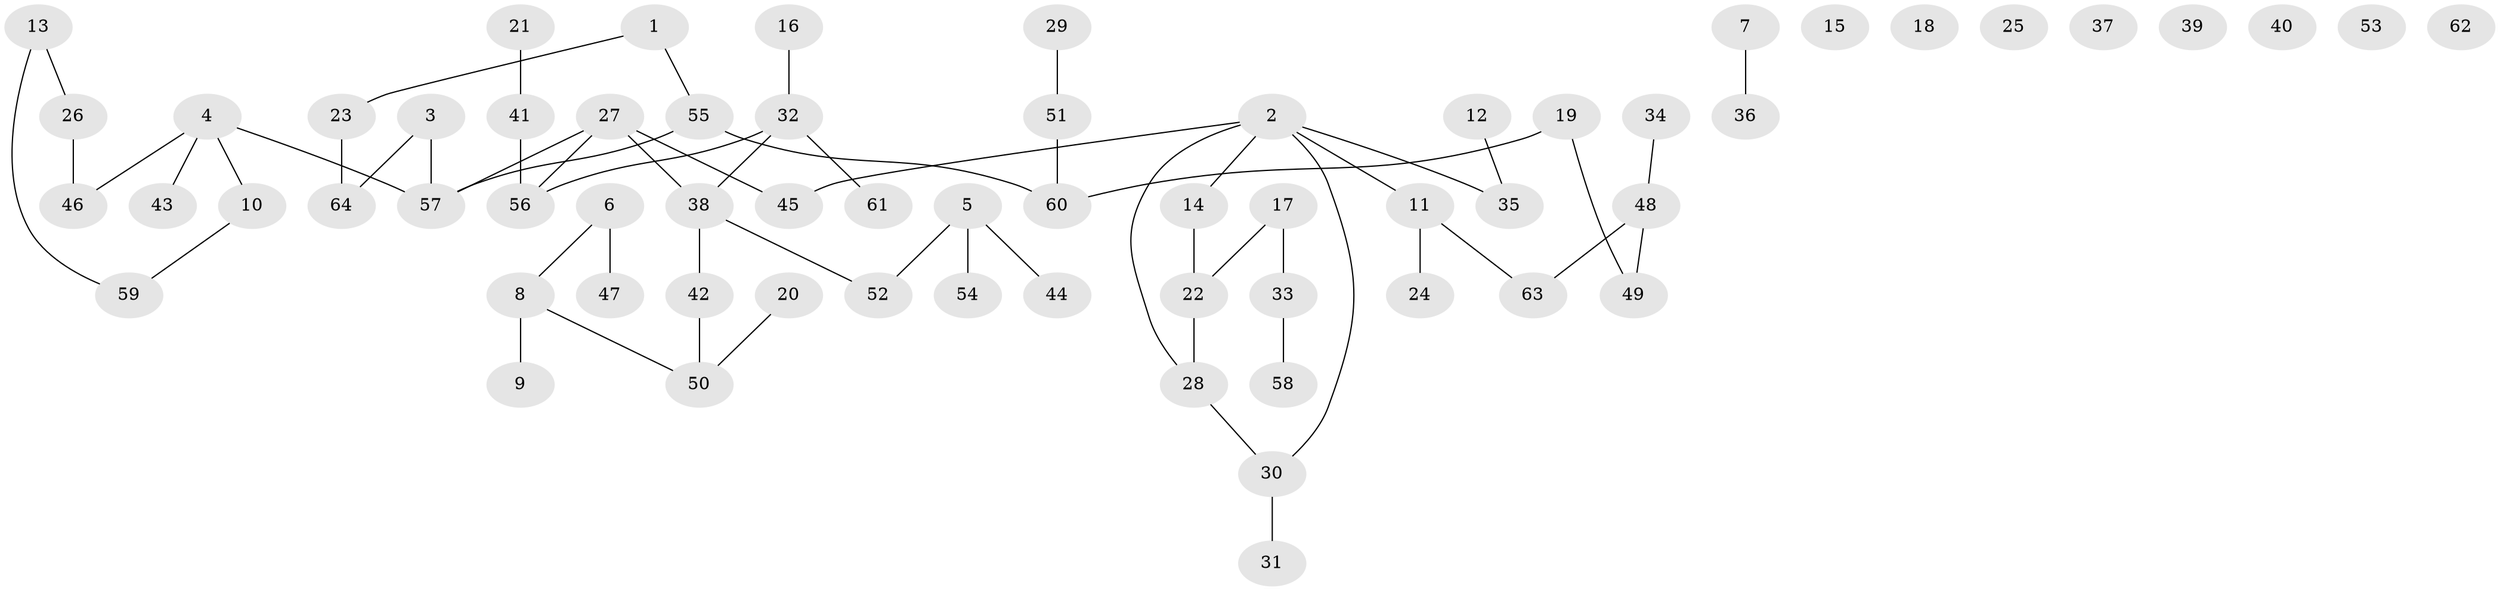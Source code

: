 // coarse degree distribution, {2: 0.24390243902439024, 7: 0.024390243902439025, 4: 0.0975609756097561, 1: 0.2926829268292683, 0: 0.21951219512195122, 3: 0.07317073170731707, 5: 0.04878048780487805}
// Generated by graph-tools (version 1.1) at 2025/41/03/06/25 10:41:21]
// undirected, 64 vertices, 60 edges
graph export_dot {
graph [start="1"]
  node [color=gray90,style=filled];
  1;
  2;
  3;
  4;
  5;
  6;
  7;
  8;
  9;
  10;
  11;
  12;
  13;
  14;
  15;
  16;
  17;
  18;
  19;
  20;
  21;
  22;
  23;
  24;
  25;
  26;
  27;
  28;
  29;
  30;
  31;
  32;
  33;
  34;
  35;
  36;
  37;
  38;
  39;
  40;
  41;
  42;
  43;
  44;
  45;
  46;
  47;
  48;
  49;
  50;
  51;
  52;
  53;
  54;
  55;
  56;
  57;
  58;
  59;
  60;
  61;
  62;
  63;
  64;
  1 -- 23;
  1 -- 55;
  2 -- 11;
  2 -- 14;
  2 -- 28;
  2 -- 30;
  2 -- 35;
  2 -- 45;
  3 -- 57;
  3 -- 64;
  4 -- 10;
  4 -- 43;
  4 -- 46;
  4 -- 57;
  5 -- 44;
  5 -- 52;
  5 -- 54;
  6 -- 8;
  6 -- 47;
  7 -- 36;
  8 -- 9;
  8 -- 50;
  10 -- 59;
  11 -- 24;
  11 -- 63;
  12 -- 35;
  13 -- 26;
  13 -- 59;
  14 -- 22;
  16 -- 32;
  17 -- 22;
  17 -- 33;
  19 -- 49;
  19 -- 60;
  20 -- 50;
  21 -- 41;
  22 -- 28;
  23 -- 64;
  26 -- 46;
  27 -- 38;
  27 -- 45;
  27 -- 56;
  27 -- 57;
  28 -- 30;
  29 -- 51;
  30 -- 31;
  32 -- 38;
  32 -- 56;
  32 -- 61;
  33 -- 58;
  34 -- 48;
  38 -- 42;
  38 -- 52;
  41 -- 56;
  42 -- 50;
  48 -- 49;
  48 -- 63;
  51 -- 60;
  55 -- 57;
  55 -- 60;
}
